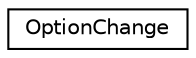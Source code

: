 digraph "Graphical Class Hierarchy"
{
 // LATEX_PDF_SIZE
  edge [fontname="Helvetica",fontsize="10",labelfontname="Helvetica",labelfontsize="10"];
  node [fontname="Helvetica",fontsize="10",shape=record];
  rankdir="LR";
  Node0 [label="OptionChange",height=0.2,width=0.4,color="black", fillcolor="white", style="filled",URL="$classOptionChange.html",tooltip=" "];
}
